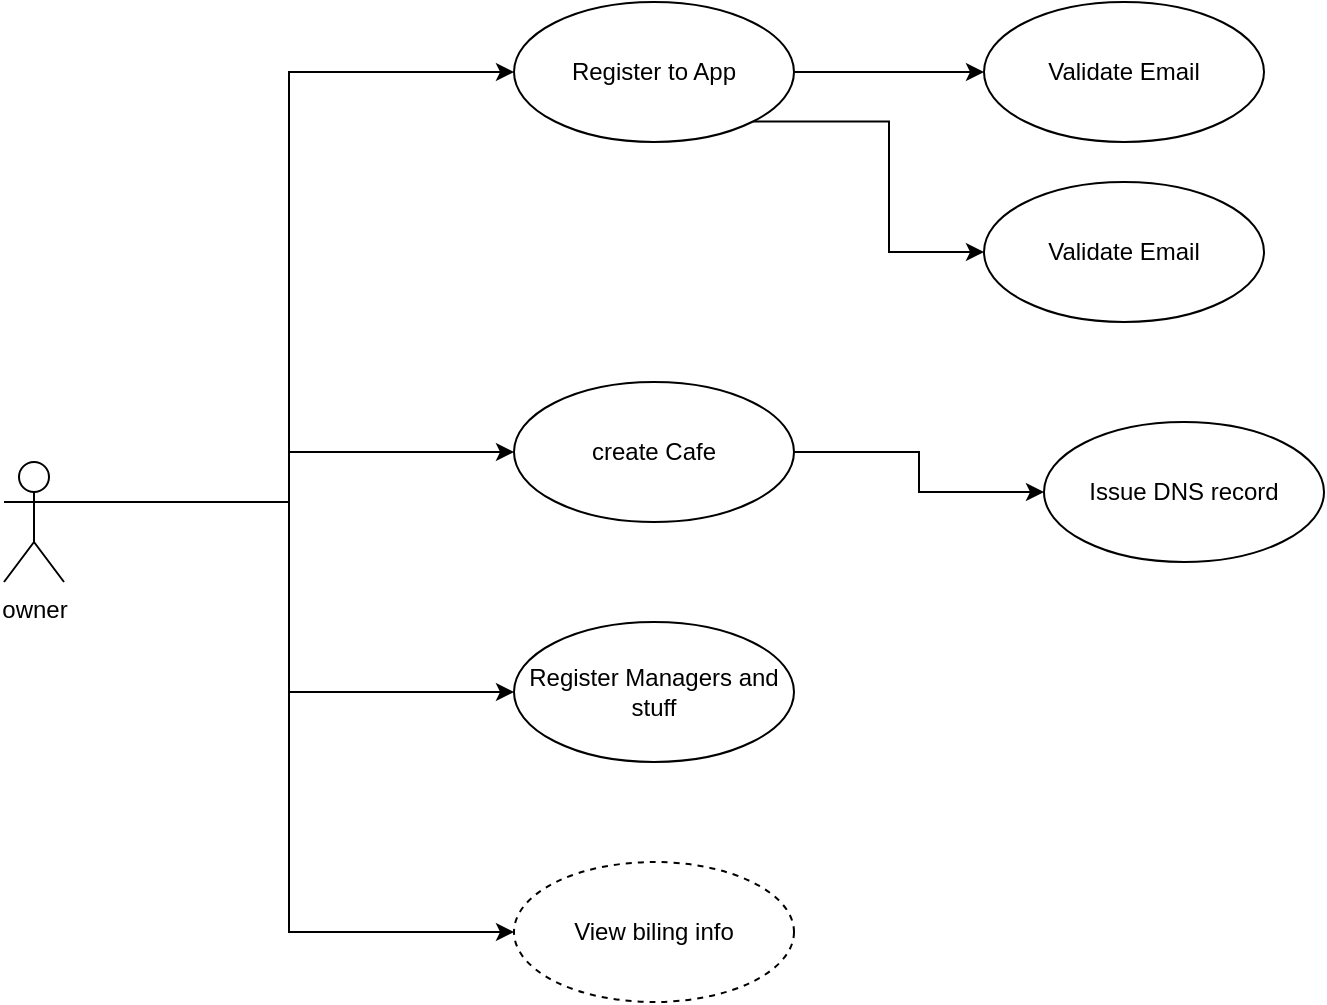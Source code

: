 <mxfile version="12.9.7" type="github" pages="2">
  <diagram id="GA6xuZxUyR5IifmVGQSb" name="UseCase">
    <mxGraphModel dx="1355" dy="776" grid="1" gridSize="10" guides="1" tooltips="1" connect="1" arrows="1" fold="1" page="1" pageScale="1" pageWidth="850" pageHeight="1100" math="0" shadow="0">
      <root>
        <mxCell id="0" />
        <mxCell id="1" parent="0" />
        <mxCell id="zLgNUGPnG8aRS4wBaRSG-3" style="edgeStyle=orthogonalEdgeStyle;rounded=0;orthogonalLoop=1;jettySize=auto;html=1;exitX=1;exitY=0.333;exitDx=0;exitDy=0;exitPerimeter=0;entryX=0;entryY=0.5;entryDx=0;entryDy=0;" parent="1" source="zLgNUGPnG8aRS4wBaRSG-1" target="zLgNUGPnG8aRS4wBaRSG-2" edge="1">
          <mxGeometry relative="1" as="geometry" />
        </mxCell>
        <mxCell id="zLgNUGPnG8aRS4wBaRSG-9" style="edgeStyle=orthogonalEdgeStyle;rounded=0;orthogonalLoop=1;jettySize=auto;html=1;exitX=1;exitY=0.333;exitDx=0;exitDy=0;exitPerimeter=0;entryX=0;entryY=0.5;entryDx=0;entryDy=0;" parent="1" source="zLgNUGPnG8aRS4wBaRSG-1" target="zLgNUGPnG8aRS4wBaRSG-7" edge="1">
          <mxGeometry relative="1" as="geometry" />
        </mxCell>
        <mxCell id="zLgNUGPnG8aRS4wBaRSG-11" style="edgeStyle=orthogonalEdgeStyle;rounded=0;orthogonalLoop=1;jettySize=auto;html=1;exitX=1;exitY=0.333;exitDx=0;exitDy=0;exitPerimeter=0;entryX=0;entryY=0.5;entryDx=0;entryDy=0;" parent="1" source="zLgNUGPnG8aRS4wBaRSG-1" target="zLgNUGPnG8aRS4wBaRSG-6" edge="1">
          <mxGeometry relative="1" as="geometry" />
        </mxCell>
        <mxCell id="zLgNUGPnG8aRS4wBaRSG-13" style="edgeStyle=orthogonalEdgeStyle;rounded=0;orthogonalLoop=1;jettySize=auto;html=1;exitX=1;exitY=0.333;exitDx=0;exitDy=0;exitPerimeter=0;entryX=0;entryY=0.5;entryDx=0;entryDy=0;" parent="1" source="zLgNUGPnG8aRS4wBaRSG-1" target="zLgNUGPnG8aRS4wBaRSG-12" edge="1">
          <mxGeometry relative="1" as="geometry" />
        </mxCell>
        <mxCell id="zLgNUGPnG8aRS4wBaRSG-1" value="owner" style="shape=umlActor;verticalLabelPosition=bottom;labelBackgroundColor=#ffffff;verticalAlign=top;html=1;" parent="1" vertex="1">
          <mxGeometry x="100" y="260" width="30" height="60" as="geometry" />
        </mxCell>
        <mxCell id="zLgNUGPnG8aRS4wBaRSG-5" style="edgeStyle=orthogonalEdgeStyle;rounded=0;orthogonalLoop=1;jettySize=auto;html=1;exitX=1;exitY=0.5;exitDx=0;exitDy=0;" parent="1" source="zLgNUGPnG8aRS4wBaRSG-2" target="zLgNUGPnG8aRS4wBaRSG-4" edge="1">
          <mxGeometry relative="1" as="geometry" />
        </mxCell>
        <mxCell id="zLgNUGPnG8aRS4wBaRSG-2" value="create Cafe" style="ellipse;whiteSpace=wrap;html=1;" parent="1" vertex="1">
          <mxGeometry x="355" y="220" width="140" height="70" as="geometry" />
        </mxCell>
        <mxCell id="zLgNUGPnG8aRS4wBaRSG-4" value="Issue DNS record" style="ellipse;whiteSpace=wrap;html=1;" parent="1" vertex="1">
          <mxGeometry x="620" y="240" width="140" height="70" as="geometry" />
        </mxCell>
        <mxCell id="zLgNUGPnG8aRS4wBaRSG-6" value="Register Managers and stuff" style="ellipse;whiteSpace=wrap;html=1;" parent="1" vertex="1">
          <mxGeometry x="355" y="340" width="140" height="70" as="geometry" />
        </mxCell>
        <mxCell id="zLgNUGPnG8aRS4wBaRSG-10" style="edgeStyle=orthogonalEdgeStyle;rounded=0;orthogonalLoop=1;jettySize=auto;html=1;exitX=1;exitY=0.5;exitDx=0;exitDy=0;" parent="1" source="zLgNUGPnG8aRS4wBaRSG-7" target="zLgNUGPnG8aRS4wBaRSG-8" edge="1">
          <mxGeometry relative="1" as="geometry" />
        </mxCell>
        <mxCell id="gEAIfcokmeNvzJ3RXV00-2" style="edgeStyle=orthogonalEdgeStyle;rounded=0;orthogonalLoop=1;jettySize=auto;html=1;exitX=1;exitY=1;exitDx=0;exitDy=0;entryX=0;entryY=0.5;entryDx=0;entryDy=0;" edge="1" parent="1" source="zLgNUGPnG8aRS4wBaRSG-7" target="gEAIfcokmeNvzJ3RXV00-1">
          <mxGeometry relative="1" as="geometry" />
        </mxCell>
        <mxCell id="zLgNUGPnG8aRS4wBaRSG-7" value="Register to App" style="ellipse;whiteSpace=wrap;html=1;" parent="1" vertex="1">
          <mxGeometry x="355" y="30" width="140" height="70" as="geometry" />
        </mxCell>
        <mxCell id="zLgNUGPnG8aRS4wBaRSG-8" value="Validate Email" style="ellipse;whiteSpace=wrap;html=1;" parent="1" vertex="1">
          <mxGeometry x="590" y="30" width="140" height="70" as="geometry" />
        </mxCell>
        <mxCell id="zLgNUGPnG8aRS4wBaRSG-12" value="View biling info" style="ellipse;whiteSpace=wrap;html=1;dashed=1;" parent="1" vertex="1">
          <mxGeometry x="355" y="460" width="140" height="70" as="geometry" />
        </mxCell>
        <mxCell id="gEAIfcokmeNvzJ3RXV00-1" value="Validate Email" style="ellipse;whiteSpace=wrap;html=1;" vertex="1" parent="1">
          <mxGeometry x="590" y="120" width="140" height="70" as="geometry" />
        </mxCell>
      </root>
    </mxGraphModel>
  </diagram>
  <diagram id="n047Zupvm0zz6wkokfNB" name="Sketch">
    <mxGraphModel dx="1355" dy="776" grid="1" gridSize="10" guides="1" tooltips="1" connect="1" arrows="1" fold="1" page="1" pageScale="1" pageWidth="850" pageHeight="1100" math="0" shadow="0">
      <root>
        <mxCell id="XW-3bzXkROwfuT0OX0J9-0" />
        <mxCell id="XW-3bzXkROwfuT0OX0J9-1" parent="XW-3bzXkROwfuT0OX0J9-0" />
      </root>
    </mxGraphModel>
  </diagram>
</mxfile>
